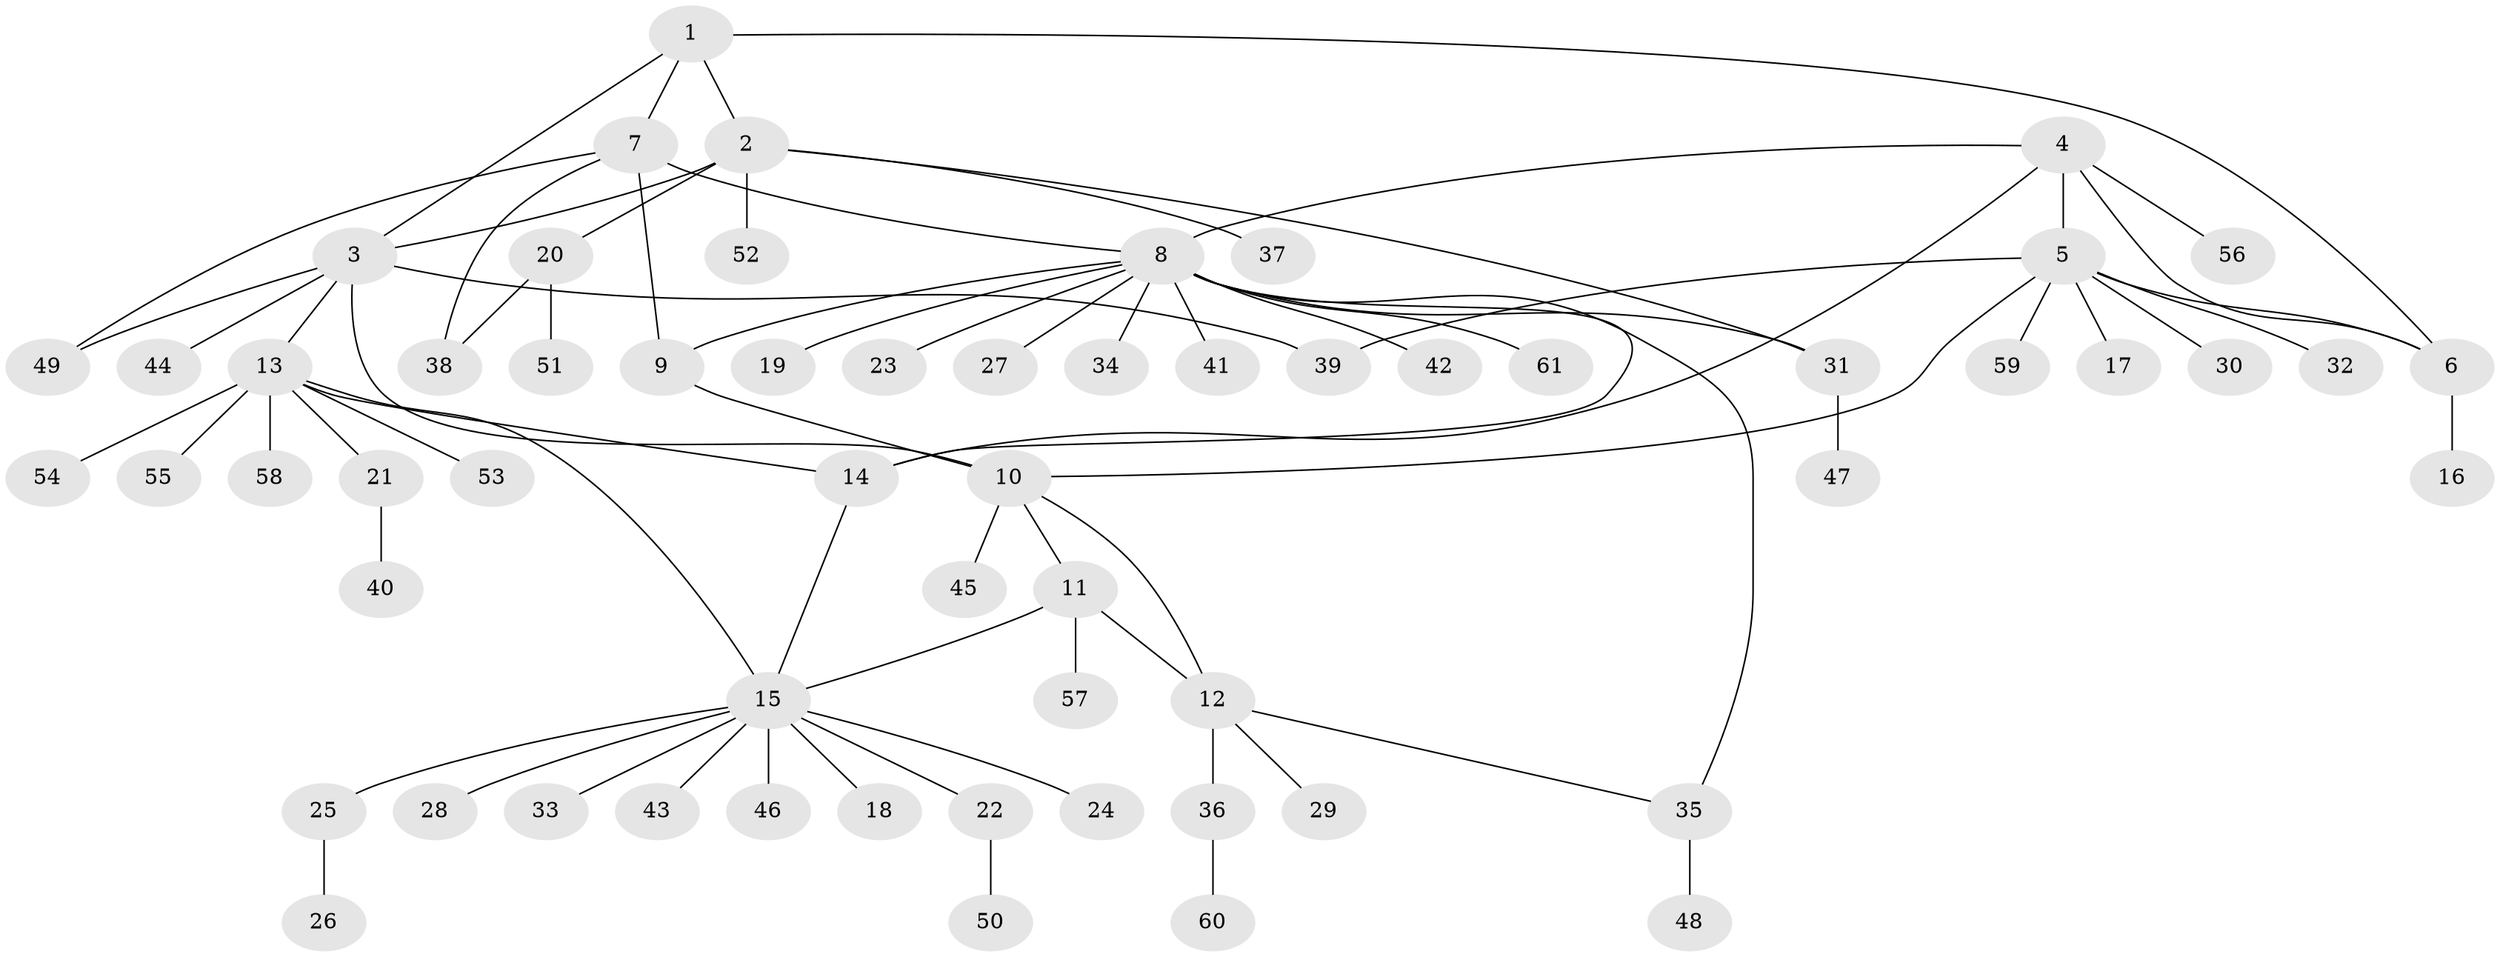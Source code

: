 // coarse degree distribution, {4: 0.09302325581395349, 3: 0.11627906976744186, 10: 0.023255813953488372, 1: 0.5813953488372093, 8: 0.023255813953488372, 12: 0.023255813953488372, 6: 0.023255813953488372, 5: 0.06976744186046512, 2: 0.023255813953488372, 7: 0.023255813953488372}
// Generated by graph-tools (version 1.1) at 2025/37/03/04/25 23:37:48]
// undirected, 61 vertices, 76 edges
graph export_dot {
  node [color=gray90,style=filled];
  1;
  2;
  3;
  4;
  5;
  6;
  7;
  8;
  9;
  10;
  11;
  12;
  13;
  14;
  15;
  16;
  17;
  18;
  19;
  20;
  21;
  22;
  23;
  24;
  25;
  26;
  27;
  28;
  29;
  30;
  31;
  32;
  33;
  34;
  35;
  36;
  37;
  38;
  39;
  40;
  41;
  42;
  43;
  44;
  45;
  46;
  47;
  48;
  49;
  50;
  51;
  52;
  53;
  54;
  55;
  56;
  57;
  58;
  59;
  60;
  61;
  1 -- 2;
  1 -- 3;
  1 -- 6;
  1 -- 7;
  2 -- 3;
  2 -- 20;
  2 -- 31;
  2 -- 37;
  2 -- 52;
  3 -- 10;
  3 -- 13;
  3 -- 39;
  3 -- 44;
  3 -- 49;
  4 -- 5;
  4 -- 6;
  4 -- 8;
  4 -- 14;
  4 -- 56;
  5 -- 6;
  5 -- 10;
  5 -- 17;
  5 -- 30;
  5 -- 32;
  5 -- 39;
  5 -- 59;
  6 -- 16;
  7 -- 8;
  7 -- 9;
  7 -- 38;
  7 -- 49;
  8 -- 9;
  8 -- 14;
  8 -- 19;
  8 -- 23;
  8 -- 27;
  8 -- 31;
  8 -- 34;
  8 -- 35;
  8 -- 41;
  8 -- 42;
  8 -- 61;
  9 -- 10;
  10 -- 11;
  10 -- 12;
  10 -- 45;
  11 -- 12;
  11 -- 15;
  11 -- 57;
  12 -- 29;
  12 -- 35;
  12 -- 36;
  13 -- 14;
  13 -- 15;
  13 -- 21;
  13 -- 53;
  13 -- 54;
  13 -- 55;
  13 -- 58;
  14 -- 15;
  15 -- 18;
  15 -- 22;
  15 -- 24;
  15 -- 25;
  15 -- 28;
  15 -- 33;
  15 -- 43;
  15 -- 46;
  20 -- 38;
  20 -- 51;
  21 -- 40;
  22 -- 50;
  25 -- 26;
  31 -- 47;
  35 -- 48;
  36 -- 60;
}
